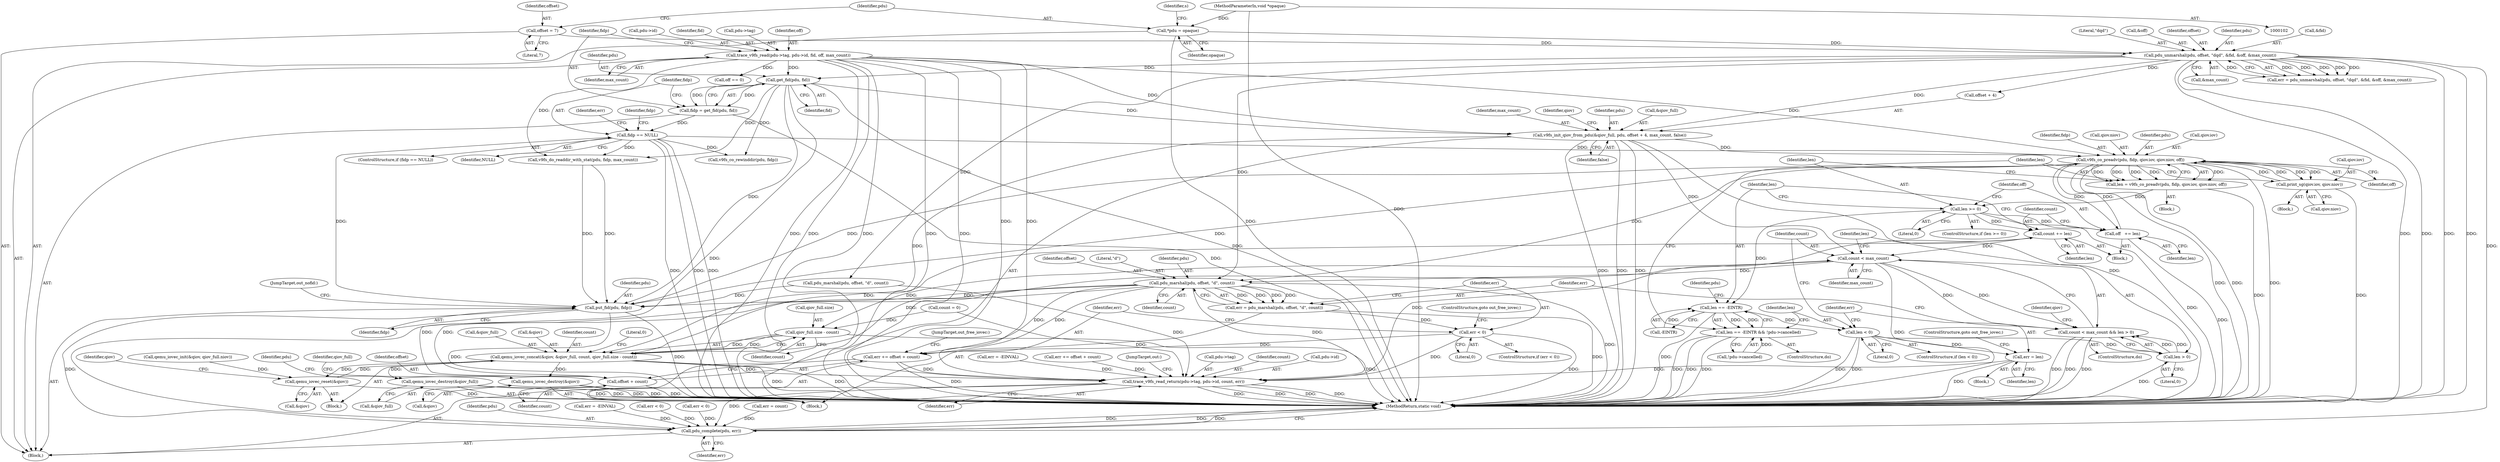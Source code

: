 digraph "0_qemu_e95c9a493a5a8d6f969e86c9f19f80ffe6587e19@API" {
"1000278" [label="(Call,v9fs_co_preadv(pdu, fidp, qiov.iov, qiov.niov, off))"];
"1000233" [label="(Call,v9fs_init_qiov_from_pdu(&qiov_full, pdu, offset + 4, max_count, false))"];
"1000161" [label="(Call,get_fid(pdu, fid))"];
"1000133" [label="(Call,pdu_unmarshal(pdu, offset, \"dqd\", &fid, &off, &max_count))"];
"1000122" [label="(Call,*pdu = opaque)"];
"1000103" [label="(MethodParameterIn,void *opaque)"];
"1000116" [label="(Call,offset = 7)"];
"1000149" [label="(Call,trace_v9fs_read(pdu->tag, pdu->id, fid, off, max_count))"];
"1000165" [label="(Call,fidp == NULL)"];
"1000159" [label="(Call,fidp = get_fid(pdu, fid))"];
"1000267" [label="(Call,print_sg(qiov.iov, qiov.niov))"];
"1000278" [label="(Call,v9fs_co_preadv(pdu, fidp, qiov.iov, qiov.niov, off))"];
"1000293" [label="(Call,off   += len)"];
"1000289" [label="(Call,len >= 0)"];
"1000276" [label="(Call,len = v9fs_co_preadv(pdu, fidp, qiov.iov, qiov.niov, off))"];
"1000296" [label="(Call,count += len)"];
"1000318" [label="(Call,count < max_count)"];
"1000259" [label="(Call,qiov_full.size - count)"];
"1000253" [label="(Call,qemu_iovec_concat(&qiov, &qiov_full, count, qiov_full.size - count))"];
"1000250" [label="(Call,qemu_iovec_reset(&qiov))"];
"1000343" [label="(Call,qemu_iovec_destroy(&qiov))"];
"1000346" [label="(Call,qemu_iovec_destroy(&qiov_full))"];
"1000363" [label="(Call,trace_v9fs_read_return(pdu->tag, pdu->id, count, err))"];
"1000377" [label="(Call,pdu_complete(pdu, err))"];
"1000317" [label="(Call,count < max_count && len > 0)"];
"1000326" [label="(Call,pdu_marshal(pdu, offset, \"d\", count))"];
"1000324" [label="(Call,err = pdu_marshal(pdu, offset, \"d\", count))"];
"1000332" [label="(Call,err < 0)"];
"1000337" [label="(Call,err += offset + count)"];
"1000339" [label="(Call,offset + count)"];
"1000373" [label="(Call,put_fid(pdu, fidp))"];
"1000300" [label="(Call,len == -EINTR)"];
"1000299" [label="(Call,len == -EINTR && !pdu->cancelled)"];
"1000309" [label="(Call,len < 0)"];
"1000313" [label="(Call,err = len)"];
"1000321" [label="(Call,len > 0)"];
"1000258" [label="(Identifier,count)"];
"1000251" [label="(Call,&qiov)"];
"1000170" [label="(Identifier,err)"];
"1000136" [label="(Literal,\"dqd\")"];
"1000364" [label="(Call,pdu->tag)"];
"1000139" [label="(Call,&off)"];
"1000260" [label="(Call,qiov_full.size)"];
"1000249" [label="(Block,)"];
"1000103" [label="(MethodParameterIn,void *opaque)"];
"1000298" [label="(Identifier,len)"];
"1000378" [label="(Identifier,pdu)"];
"1000290" [label="(Identifier,len)"];
"1000169" [label="(Call,err = -EINVAL)"];
"1000340" [label="(Identifier,offset)"];
"1000212" [label="(Call,err < 0)"];
"1000122" [label="(Call,*pdu = opaque)"];
"1000296" [label="(Call,count += len)"];
"1000348" [label="(Identifier,qiov_full)"];
"1000376" [label="(JumpTarget,out_nofid:)"];
"1000326" [label="(Call,pdu_marshal(pdu, offset, \"d\", count))"];
"1000135" [label="(Identifier,offset)"];
"1000124" [label="(Identifier,opaque)"];
"1000263" [label="(Identifier,count)"];
"1000313" [label="(Call,err = len)"];
"1000316" [label="(ControlStructure,goto out_free_iovec;)"];
"1000163" [label="(Identifier,fid)"];
"1000164" [label="(ControlStructure,if (fidp == NULL))"];
"1000266" [label="(Block,)"];
"1000186" [label="(Call,v9fs_co_rewinddir(pdu, fidp))"];
"1000250" [label="(Call,qemu_iovec_reset(&qiov))"];
"1000380" [label="(MethodReturn,static void)"];
"1000300" [label="(Call,len == -EINTR)"];
"1000162" [label="(Identifier,pdu)"];
"1000182" [label="(Call,off == 0)"];
"1000229" [label="(Block,)"];
"1000206" [label="(Call,pdu_marshal(pdu, offset, \"d\", count))"];
"1000370" [label="(Identifier,count)"];
"1000319" [label="(Identifier,count)"];
"1000141" [label="(Call,&max_count)"];
"1000295" [label="(Identifier,len)"];
"1000134" [label="(Identifier,pdu)"];
"1000244" [label="(Identifier,qiov)"];
"1000252" [label="(Identifier,qiov)"];
"1000363" [label="(Call,trace_v9fs_read_return(pdu->tag, pdu->id, count, err))"];
"1000344" [label="(Call,&qiov)"];
"1000330" [label="(Identifier,count)"];
"1000291" [label="(Literal,0)"];
"1000276" [label="(Call,len = v9fs_co_preadv(pdu, fidp, qiov.iov, qiov.niov, off))"];
"1000116" [label="(Call,offset = 7)"];
"1000271" [label="(Call,qiov.niov)"];
"1000255" [label="(Identifier,qiov)"];
"1000371" [label="(Identifier,err)"];
"1000338" [label="(Identifier,err)"];
"1000325" [label="(Identifier,err)"];
"1000322" [label="(Identifier,len)"];
"1000323" [label="(Literal,0)"];
"1000153" [label="(Call,pdu->id)"];
"1000365" [label="(Identifier,pdu)"];
"1000331" [label="(ControlStructure,if (err < 0))"];
"1000149" [label="(Call,trace_v9fs_read(pdu->tag, pdu->id, fid, off, max_count))"];
"1000248" [label="(ControlStructure,do)"];
"1000160" [label="(Identifier,fidp)"];
"1000280" [label="(Identifier,fidp)"];
"1000158" [label="(Identifier,max_count)"];
"1000293" [label="(Call,off   += len)"];
"1000166" [label="(Identifier,fidp)"];
"1000253" [label="(Call,qemu_iovec_concat(&qiov, &qiov_full, count, qiov_full.size - count))"];
"1000131" [label="(Call,err = pdu_unmarshal(pdu, offset, \"dqd\", &fid, &off, &max_count))"];
"1000191" [label="(Call,v9fs_do_readdir_with_stat(pdu, fidp, max_count))"];
"1000379" [label="(Identifier,err)"];
"1000310" [label="(Identifier,len)"];
"1000375" [label="(Identifier,fidp)"];
"1000137" [label="(Call,&fid)"];
"1000161" [label="(Call,get_fid(pdu, fid))"];
"1000333" [label="(Identifier,err)"];
"1000317" [label="(Call,count < max_count && len > 0)"];
"1000177" [label="(Identifier,fidp)"];
"1000367" [label="(Call,pdu->id)"];
"1000306" [label="(Identifier,pdu)"];
"1000341" [label="(Identifier,count)"];
"1000236" [label="(Identifier,pdu)"];
"1000117" [label="(Identifier,offset)"];
"1000159" [label="(Call,fidp = get_fid(pdu, fid))"];
"1000167" [label="(Identifier,NULL)"];
"1000321" [label="(Call,len > 0)"];
"1000237" [label="(Call,offset + 4)"];
"1000265" [label="(Literal,0)"];
"1000112" [label="(Call,count = 0)"];
"1000278" [label="(Call,v9fs_co_preadv(pdu, fidp, qiov.iov, qiov.niov, off))"];
"1000127" [label="(Identifier,s)"];
"1000328" [label="(Identifier,offset)"];
"1000256" [label="(Call,&qiov_full)"];
"1000118" [label="(Literal,7)"];
"1000156" [label="(Identifier,fid)"];
"1000289" [label="(Call,len >= 0)"];
"1000242" [label="(Call,qemu_iovec_init(&qiov, qiov_full.niov))"];
"1000294" [label="(Identifier,off)"];
"1000297" [label="(Identifier,count)"];
"1000359" [label="(Call,err = -EINVAL)"];
"1000234" [label="(Call,&qiov_full)"];
"1000292" [label="(Block,)"];
"1000287" [label="(Identifier,off)"];
"1000334" [label="(Literal,0)"];
"1000150" [label="(Call,pdu->tag)"];
"1000157" [label="(Identifier,off)"];
"1000343" [label="(Call,qemu_iovec_destroy(&qiov))"];
"1000284" [label="(Call,qiov.niov)"];
"1000324" [label="(Call,err = pdu_marshal(pdu, offset, \"d\", count))"];
"1000133" [label="(Call,pdu_unmarshal(pdu, offset, \"dqd\", &fid, &off, &max_count))"];
"1000104" [label="(Block,)"];
"1000339" [label="(Call,offset + count)"];
"1000233" [label="(Call,v9fs_init_qiov_from_pdu(&qiov_full, pdu, offset + 4, max_count, false))"];
"1000267" [label="(Call,print_sg(qiov.iov, qiov.niov))"];
"1000342" [label="(JumpTarget,out_free_iovec:)"];
"1000311" [label="(Literal,0)"];
"1000312" [label="(Block,)"];
"1000315" [label="(Identifier,len)"];
"1000279" [label="(Identifier,pdu)"];
"1000320" [label="(Identifier,max_count)"];
"1000240" [label="(Identifier,max_count)"];
"1000302" [label="(Call,-EINTR)"];
"1000288" [label="(ControlStructure,if (len >= 0))"];
"1000318" [label="(Call,count < max_count)"];
"1000217" [label="(Call,err += offset + count)"];
"1000144" [label="(Call,err < 0)"];
"1000304" [label="(Call,!pdu->cancelled)"];
"1000268" [label="(Call,qiov.iov)"];
"1000275" [label="(Block,)"];
"1000346" [label="(Call,qemu_iovec_destroy(&qiov_full))"];
"1000347" [label="(Call,&qiov_full)"];
"1000372" [label="(JumpTarget,out:)"];
"1000299" [label="(Call,len == -EINTR && !pdu->cancelled)"];
"1000259" [label="(Call,qiov_full.size - count)"];
"1000329" [label="(Literal,\"d\")"];
"1000254" [label="(Call,&qiov)"];
"1000165" [label="(Call,fidp == NULL)"];
"1000277" [label="(Identifier,len)"];
"1000336" [label="(ControlStructure,goto out_free_iovec;)"];
"1000281" [label="(Call,qiov.iov)"];
"1000241" [label="(Identifier,false)"];
"1000309" [label="(Call,len < 0)"];
"1000200" [label="(Call,err = count)"];
"1000301" [label="(Identifier,len)"];
"1000377" [label="(Call,pdu_complete(pdu, err))"];
"1000314" [label="(Identifier,err)"];
"1000123" [label="(Identifier,pdu)"];
"1000337" [label="(Call,err += offset + count)"];
"1000374" [label="(Identifier,pdu)"];
"1000373" [label="(Call,put_fid(pdu, fidp))"];
"1000332" [label="(Call,err < 0)"];
"1000308" [label="(ControlStructure,if (len < 0))"];
"1000327" [label="(Identifier,pdu)"];
"1000274" [label="(ControlStructure,do)"];
"1000278" -> "1000276"  [label="AST: "];
"1000278" -> "1000287"  [label="CFG: "];
"1000279" -> "1000278"  [label="AST: "];
"1000280" -> "1000278"  [label="AST: "];
"1000281" -> "1000278"  [label="AST: "];
"1000284" -> "1000278"  [label="AST: "];
"1000287" -> "1000278"  [label="AST: "];
"1000276" -> "1000278"  [label="CFG: "];
"1000278" -> "1000380"  [label="DDG: "];
"1000278" -> "1000380"  [label="DDG: "];
"1000278" -> "1000380"  [label="DDG: "];
"1000278" -> "1000267"  [label="DDG: "];
"1000278" -> "1000267"  [label="DDG: "];
"1000278" -> "1000276"  [label="DDG: "];
"1000278" -> "1000276"  [label="DDG: "];
"1000278" -> "1000276"  [label="DDG: "];
"1000278" -> "1000276"  [label="DDG: "];
"1000278" -> "1000276"  [label="DDG: "];
"1000233" -> "1000278"  [label="DDG: "];
"1000165" -> "1000278"  [label="DDG: "];
"1000267" -> "1000278"  [label="DDG: "];
"1000267" -> "1000278"  [label="DDG: "];
"1000293" -> "1000278"  [label="DDG: "];
"1000149" -> "1000278"  [label="DDG: "];
"1000278" -> "1000293"  [label="DDG: "];
"1000278" -> "1000326"  [label="DDG: "];
"1000278" -> "1000373"  [label="DDG: "];
"1000278" -> "1000373"  [label="DDG: "];
"1000233" -> "1000229"  [label="AST: "];
"1000233" -> "1000241"  [label="CFG: "];
"1000234" -> "1000233"  [label="AST: "];
"1000236" -> "1000233"  [label="AST: "];
"1000237" -> "1000233"  [label="AST: "];
"1000240" -> "1000233"  [label="AST: "];
"1000241" -> "1000233"  [label="AST: "];
"1000244" -> "1000233"  [label="CFG: "];
"1000233" -> "1000380"  [label="DDG: "];
"1000233" -> "1000380"  [label="DDG: "];
"1000233" -> "1000380"  [label="DDG: "];
"1000233" -> "1000380"  [label="DDG: "];
"1000161" -> "1000233"  [label="DDG: "];
"1000133" -> "1000233"  [label="DDG: "];
"1000149" -> "1000233"  [label="DDG: "];
"1000233" -> "1000253"  [label="DDG: "];
"1000233" -> "1000318"  [label="DDG: "];
"1000161" -> "1000159"  [label="AST: "];
"1000161" -> "1000163"  [label="CFG: "];
"1000162" -> "1000161"  [label="AST: "];
"1000163" -> "1000161"  [label="AST: "];
"1000159" -> "1000161"  [label="CFG: "];
"1000161" -> "1000380"  [label="DDG: "];
"1000161" -> "1000159"  [label="DDG: "];
"1000161" -> "1000159"  [label="DDG: "];
"1000133" -> "1000161"  [label="DDG: "];
"1000149" -> "1000161"  [label="DDG: "];
"1000161" -> "1000186"  [label="DDG: "];
"1000161" -> "1000191"  [label="DDG: "];
"1000161" -> "1000373"  [label="DDG: "];
"1000161" -> "1000377"  [label="DDG: "];
"1000133" -> "1000131"  [label="AST: "];
"1000133" -> "1000141"  [label="CFG: "];
"1000134" -> "1000133"  [label="AST: "];
"1000135" -> "1000133"  [label="AST: "];
"1000136" -> "1000133"  [label="AST: "];
"1000137" -> "1000133"  [label="AST: "];
"1000139" -> "1000133"  [label="AST: "];
"1000141" -> "1000133"  [label="AST: "];
"1000131" -> "1000133"  [label="CFG: "];
"1000133" -> "1000380"  [label="DDG: "];
"1000133" -> "1000380"  [label="DDG: "];
"1000133" -> "1000380"  [label="DDG: "];
"1000133" -> "1000380"  [label="DDG: "];
"1000133" -> "1000131"  [label="DDG: "];
"1000133" -> "1000131"  [label="DDG: "];
"1000133" -> "1000131"  [label="DDG: "];
"1000133" -> "1000131"  [label="DDG: "];
"1000133" -> "1000131"  [label="DDG: "];
"1000133" -> "1000131"  [label="DDG: "];
"1000122" -> "1000133"  [label="DDG: "];
"1000116" -> "1000133"  [label="DDG: "];
"1000133" -> "1000206"  [label="DDG: "];
"1000133" -> "1000237"  [label="DDG: "];
"1000133" -> "1000326"  [label="DDG: "];
"1000133" -> "1000377"  [label="DDG: "];
"1000122" -> "1000104"  [label="AST: "];
"1000122" -> "1000124"  [label="CFG: "];
"1000123" -> "1000122"  [label="AST: "];
"1000124" -> "1000122"  [label="AST: "];
"1000127" -> "1000122"  [label="CFG: "];
"1000122" -> "1000380"  [label="DDG: "];
"1000103" -> "1000122"  [label="DDG: "];
"1000103" -> "1000102"  [label="AST: "];
"1000103" -> "1000380"  [label="DDG: "];
"1000116" -> "1000104"  [label="AST: "];
"1000116" -> "1000118"  [label="CFG: "];
"1000117" -> "1000116"  [label="AST: "];
"1000118" -> "1000116"  [label="AST: "];
"1000123" -> "1000116"  [label="CFG: "];
"1000149" -> "1000104"  [label="AST: "];
"1000149" -> "1000158"  [label="CFG: "];
"1000150" -> "1000149"  [label="AST: "];
"1000153" -> "1000149"  [label="AST: "];
"1000156" -> "1000149"  [label="AST: "];
"1000157" -> "1000149"  [label="AST: "];
"1000158" -> "1000149"  [label="AST: "];
"1000160" -> "1000149"  [label="CFG: "];
"1000149" -> "1000380"  [label="DDG: "];
"1000149" -> "1000380"  [label="DDG: "];
"1000149" -> "1000380"  [label="DDG: "];
"1000149" -> "1000380"  [label="DDG: "];
"1000149" -> "1000380"  [label="DDG: "];
"1000149" -> "1000182"  [label="DDG: "];
"1000149" -> "1000191"  [label="DDG: "];
"1000149" -> "1000363"  [label="DDG: "];
"1000149" -> "1000363"  [label="DDG: "];
"1000165" -> "1000164"  [label="AST: "];
"1000165" -> "1000167"  [label="CFG: "];
"1000166" -> "1000165"  [label="AST: "];
"1000167" -> "1000165"  [label="AST: "];
"1000170" -> "1000165"  [label="CFG: "];
"1000177" -> "1000165"  [label="CFG: "];
"1000165" -> "1000380"  [label="DDG: "];
"1000165" -> "1000380"  [label="DDG: "];
"1000165" -> "1000380"  [label="DDG: "];
"1000159" -> "1000165"  [label="DDG: "];
"1000165" -> "1000186"  [label="DDG: "];
"1000165" -> "1000191"  [label="DDG: "];
"1000165" -> "1000373"  [label="DDG: "];
"1000159" -> "1000104"  [label="AST: "];
"1000160" -> "1000159"  [label="AST: "];
"1000166" -> "1000159"  [label="CFG: "];
"1000159" -> "1000380"  [label="DDG: "];
"1000267" -> "1000266"  [label="AST: "];
"1000267" -> "1000271"  [label="CFG: "];
"1000268" -> "1000267"  [label="AST: "];
"1000271" -> "1000267"  [label="AST: "];
"1000277" -> "1000267"  [label="CFG: "];
"1000267" -> "1000380"  [label="DDG: "];
"1000293" -> "1000292"  [label="AST: "];
"1000293" -> "1000295"  [label="CFG: "];
"1000294" -> "1000293"  [label="AST: "];
"1000295" -> "1000293"  [label="AST: "];
"1000297" -> "1000293"  [label="CFG: "];
"1000293" -> "1000380"  [label="DDG: "];
"1000289" -> "1000293"  [label="DDG: "];
"1000289" -> "1000288"  [label="AST: "];
"1000289" -> "1000291"  [label="CFG: "];
"1000290" -> "1000289"  [label="AST: "];
"1000291" -> "1000289"  [label="AST: "];
"1000301" -> "1000289"  [label="CFG: "];
"1000294" -> "1000289"  [label="CFG: "];
"1000289" -> "1000380"  [label="DDG: "];
"1000276" -> "1000289"  [label="DDG: "];
"1000289" -> "1000296"  [label="DDG: "];
"1000289" -> "1000300"  [label="DDG: "];
"1000276" -> "1000275"  [label="AST: "];
"1000277" -> "1000276"  [label="AST: "];
"1000290" -> "1000276"  [label="CFG: "];
"1000276" -> "1000380"  [label="DDG: "];
"1000296" -> "1000292"  [label="AST: "];
"1000296" -> "1000298"  [label="CFG: "];
"1000297" -> "1000296"  [label="AST: "];
"1000298" -> "1000296"  [label="AST: "];
"1000301" -> "1000296"  [label="CFG: "];
"1000253" -> "1000296"  [label="DDG: "];
"1000296" -> "1000318"  [label="DDG: "];
"1000296" -> "1000363"  [label="DDG: "];
"1000318" -> "1000317"  [label="AST: "];
"1000318" -> "1000320"  [label="CFG: "];
"1000319" -> "1000318"  [label="AST: "];
"1000320" -> "1000318"  [label="AST: "];
"1000322" -> "1000318"  [label="CFG: "];
"1000317" -> "1000318"  [label="CFG: "];
"1000318" -> "1000380"  [label="DDG: "];
"1000318" -> "1000259"  [label="DDG: "];
"1000318" -> "1000317"  [label="DDG: "];
"1000318" -> "1000317"  [label="DDG: "];
"1000253" -> "1000318"  [label="DDG: "];
"1000318" -> "1000326"  [label="DDG: "];
"1000259" -> "1000253"  [label="AST: "];
"1000259" -> "1000263"  [label="CFG: "];
"1000260" -> "1000259"  [label="AST: "];
"1000263" -> "1000259"  [label="AST: "];
"1000253" -> "1000259"  [label="CFG: "];
"1000259" -> "1000380"  [label="DDG: "];
"1000259" -> "1000253"  [label="DDG: "];
"1000259" -> "1000253"  [label="DDG: "];
"1000112" -> "1000259"  [label="DDG: "];
"1000253" -> "1000249"  [label="AST: "];
"1000254" -> "1000253"  [label="AST: "];
"1000256" -> "1000253"  [label="AST: "];
"1000258" -> "1000253"  [label="AST: "];
"1000265" -> "1000253"  [label="CFG: "];
"1000253" -> "1000380"  [label="DDG: "];
"1000253" -> "1000380"  [label="DDG: "];
"1000253" -> "1000250"  [label="DDG: "];
"1000250" -> "1000253"  [label="DDG: "];
"1000253" -> "1000343"  [label="DDG: "];
"1000253" -> "1000346"  [label="DDG: "];
"1000253" -> "1000363"  [label="DDG: "];
"1000250" -> "1000249"  [label="AST: "];
"1000250" -> "1000251"  [label="CFG: "];
"1000251" -> "1000250"  [label="AST: "];
"1000255" -> "1000250"  [label="CFG: "];
"1000250" -> "1000380"  [label="DDG: "];
"1000242" -> "1000250"  [label="DDG: "];
"1000343" -> "1000229"  [label="AST: "];
"1000343" -> "1000344"  [label="CFG: "];
"1000344" -> "1000343"  [label="AST: "];
"1000348" -> "1000343"  [label="CFG: "];
"1000343" -> "1000380"  [label="DDG: "];
"1000343" -> "1000380"  [label="DDG: "];
"1000346" -> "1000229"  [label="AST: "];
"1000346" -> "1000347"  [label="CFG: "];
"1000347" -> "1000346"  [label="AST: "];
"1000365" -> "1000346"  [label="CFG: "];
"1000346" -> "1000380"  [label="DDG: "];
"1000346" -> "1000380"  [label="DDG: "];
"1000363" -> "1000104"  [label="AST: "];
"1000363" -> "1000371"  [label="CFG: "];
"1000364" -> "1000363"  [label="AST: "];
"1000367" -> "1000363"  [label="AST: "];
"1000370" -> "1000363"  [label="AST: "];
"1000371" -> "1000363"  [label="AST: "];
"1000372" -> "1000363"  [label="CFG: "];
"1000363" -> "1000380"  [label="DDG: "];
"1000363" -> "1000380"  [label="DDG: "];
"1000363" -> "1000380"  [label="DDG: "];
"1000363" -> "1000380"  [label="DDG: "];
"1000326" -> "1000363"  [label="DDG: "];
"1000112" -> "1000363"  [label="DDG: "];
"1000206" -> "1000363"  [label="DDG: "];
"1000332" -> "1000363"  [label="DDG: "];
"1000359" -> "1000363"  [label="DDG: "];
"1000313" -> "1000363"  [label="DDG: "];
"1000217" -> "1000363"  [label="DDG: "];
"1000337" -> "1000363"  [label="DDG: "];
"1000363" -> "1000377"  [label="DDG: "];
"1000377" -> "1000104"  [label="AST: "];
"1000377" -> "1000379"  [label="CFG: "];
"1000378" -> "1000377"  [label="AST: "];
"1000379" -> "1000377"  [label="AST: "];
"1000380" -> "1000377"  [label="CFG: "];
"1000377" -> "1000380"  [label="DDG: "];
"1000377" -> "1000380"  [label="DDG: "];
"1000377" -> "1000380"  [label="DDG: "];
"1000373" -> "1000377"  [label="DDG: "];
"1000200" -> "1000377"  [label="DDG: "];
"1000212" -> "1000377"  [label="DDG: "];
"1000144" -> "1000377"  [label="DDG: "];
"1000169" -> "1000377"  [label="DDG: "];
"1000317" -> "1000248"  [label="AST: "];
"1000317" -> "1000321"  [label="CFG: "];
"1000321" -> "1000317"  [label="AST: "];
"1000252" -> "1000317"  [label="CFG: "];
"1000325" -> "1000317"  [label="CFG: "];
"1000317" -> "1000380"  [label="DDG: "];
"1000317" -> "1000380"  [label="DDG: "];
"1000317" -> "1000380"  [label="DDG: "];
"1000321" -> "1000317"  [label="DDG: "];
"1000321" -> "1000317"  [label="DDG: "];
"1000326" -> "1000324"  [label="AST: "];
"1000326" -> "1000330"  [label="CFG: "];
"1000327" -> "1000326"  [label="AST: "];
"1000328" -> "1000326"  [label="AST: "];
"1000329" -> "1000326"  [label="AST: "];
"1000330" -> "1000326"  [label="AST: "];
"1000324" -> "1000326"  [label="CFG: "];
"1000326" -> "1000380"  [label="DDG: "];
"1000326" -> "1000324"  [label="DDG: "];
"1000326" -> "1000324"  [label="DDG: "];
"1000326" -> "1000324"  [label="DDG: "];
"1000326" -> "1000324"  [label="DDG: "];
"1000326" -> "1000337"  [label="DDG: "];
"1000326" -> "1000337"  [label="DDG: "];
"1000326" -> "1000339"  [label="DDG: "];
"1000326" -> "1000339"  [label="DDG: "];
"1000326" -> "1000373"  [label="DDG: "];
"1000324" -> "1000229"  [label="AST: "];
"1000325" -> "1000324"  [label="AST: "];
"1000333" -> "1000324"  [label="CFG: "];
"1000324" -> "1000380"  [label="DDG: "];
"1000324" -> "1000332"  [label="DDG: "];
"1000332" -> "1000331"  [label="AST: "];
"1000332" -> "1000334"  [label="CFG: "];
"1000333" -> "1000332"  [label="AST: "];
"1000334" -> "1000332"  [label="AST: "];
"1000336" -> "1000332"  [label="CFG: "];
"1000338" -> "1000332"  [label="CFG: "];
"1000332" -> "1000380"  [label="DDG: "];
"1000332" -> "1000337"  [label="DDG: "];
"1000337" -> "1000229"  [label="AST: "];
"1000337" -> "1000339"  [label="CFG: "];
"1000338" -> "1000337"  [label="AST: "];
"1000339" -> "1000337"  [label="AST: "];
"1000342" -> "1000337"  [label="CFG: "];
"1000337" -> "1000380"  [label="DDG: "];
"1000339" -> "1000341"  [label="CFG: "];
"1000340" -> "1000339"  [label="AST: "];
"1000341" -> "1000339"  [label="AST: "];
"1000339" -> "1000380"  [label="DDG: "];
"1000373" -> "1000104"  [label="AST: "];
"1000373" -> "1000375"  [label="CFG: "];
"1000374" -> "1000373"  [label="AST: "];
"1000375" -> "1000373"  [label="AST: "];
"1000376" -> "1000373"  [label="CFG: "];
"1000373" -> "1000380"  [label="DDG: "];
"1000373" -> "1000380"  [label="DDG: "];
"1000206" -> "1000373"  [label="DDG: "];
"1000191" -> "1000373"  [label="DDG: "];
"1000191" -> "1000373"  [label="DDG: "];
"1000300" -> "1000299"  [label="AST: "];
"1000300" -> "1000302"  [label="CFG: "];
"1000301" -> "1000300"  [label="AST: "];
"1000302" -> "1000300"  [label="AST: "];
"1000306" -> "1000300"  [label="CFG: "];
"1000299" -> "1000300"  [label="CFG: "];
"1000300" -> "1000380"  [label="DDG: "];
"1000300" -> "1000299"  [label="DDG: "];
"1000300" -> "1000299"  [label="DDG: "];
"1000302" -> "1000300"  [label="DDG: "];
"1000300" -> "1000309"  [label="DDG: "];
"1000299" -> "1000274"  [label="AST: "];
"1000299" -> "1000304"  [label="CFG: "];
"1000304" -> "1000299"  [label="AST: "];
"1000277" -> "1000299"  [label="CFG: "];
"1000310" -> "1000299"  [label="CFG: "];
"1000299" -> "1000380"  [label="DDG: "];
"1000299" -> "1000380"  [label="DDG: "];
"1000299" -> "1000380"  [label="DDG: "];
"1000304" -> "1000299"  [label="DDG: "];
"1000309" -> "1000308"  [label="AST: "];
"1000309" -> "1000311"  [label="CFG: "];
"1000310" -> "1000309"  [label="AST: "];
"1000311" -> "1000309"  [label="AST: "];
"1000319" -> "1000309"  [label="CFG: "];
"1000314" -> "1000309"  [label="CFG: "];
"1000309" -> "1000380"  [label="DDG: "];
"1000309" -> "1000380"  [label="DDG: "];
"1000309" -> "1000313"  [label="DDG: "];
"1000309" -> "1000321"  [label="DDG: "];
"1000313" -> "1000312"  [label="AST: "];
"1000313" -> "1000315"  [label="CFG: "];
"1000314" -> "1000313"  [label="AST: "];
"1000315" -> "1000313"  [label="AST: "];
"1000316" -> "1000313"  [label="CFG: "];
"1000313" -> "1000380"  [label="DDG: "];
"1000321" -> "1000323"  [label="CFG: "];
"1000322" -> "1000321"  [label="AST: "];
"1000323" -> "1000321"  [label="AST: "];
"1000321" -> "1000380"  [label="DDG: "];
}
